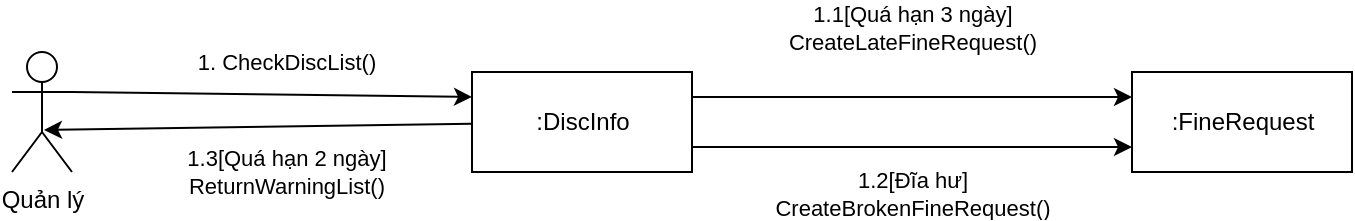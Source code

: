 <mxfile version="11.1.2" type="device"><diagram id="tHnXMxCgj3pM2iW6sdtk" name="Quản lý kiểm tra đĩa"><mxGraphModel dx="1422" dy="715" grid="1" gridSize="10" guides="1" tooltips="1" connect="1" arrows="1" fold="1" page="1" pageScale="1" pageWidth="827" pageHeight="1169" math="0" shadow="0"><root><mxCell id="0"/><mxCell id="1" parent="0"/><mxCell id="jFVyQy_kmQtij-Gqa6mX-4" value="1. CheckDiscList()" style="rounded=0;orthogonalLoop=1;jettySize=auto;html=1;entryX=0;entryY=0.25;entryDx=0;entryDy=0;exitX=1;exitY=0.333;exitDx=0;exitDy=0;exitPerimeter=0;" edge="1" parent="1" source="jFVyQy_kmQtij-Gqa6mX-1" target="jFVyQy_kmQtij-Gqa6mX-2"><mxGeometry x="0.066" y="16" relative="1" as="geometry"><mxPoint as="offset"/></mxGeometry></mxCell><mxCell id="jFVyQy_kmQtij-Gqa6mX-1" value="Quản lý" style="shape=umlActor;verticalLabelPosition=bottom;labelBackgroundColor=#ffffff;verticalAlign=top;html=1;" vertex="1" parent="1"><mxGeometry x="110" y="200" width="30" height="60" as="geometry"/></mxCell><mxCell id="jFVyQy_kmQtij-Gqa6mX-6" value="1.1[Quá hạn 3 ngày]&lt;br&gt;CreateLateFineRequest()" style="edgeStyle=none;rounded=0;orthogonalLoop=1;jettySize=auto;html=1;exitX=1;exitY=0.25;exitDx=0;exitDy=0;entryX=0;entryY=0.25;entryDx=0;entryDy=0;" edge="1" parent="1" source="jFVyQy_kmQtij-Gqa6mX-2" target="jFVyQy_kmQtij-Gqa6mX-3"><mxGeometry y="35" relative="1" as="geometry"><mxPoint as="offset"/></mxGeometry></mxCell><mxCell id="jFVyQy_kmQtij-Gqa6mX-8" value="1.3[Quá hạn 2 ngày]&lt;br&gt;ReturnWarningList()" style="edgeStyle=none;rounded=0;orthogonalLoop=1;jettySize=auto;html=1;entryX=0.533;entryY=0.65;entryDx=0;entryDy=0;entryPerimeter=0;" edge="1" parent="1" source="jFVyQy_kmQtij-Gqa6mX-2" target="jFVyQy_kmQtij-Gqa6mX-1"><mxGeometry x="-0.126" y="23" relative="1" as="geometry"><mxPoint as="offset"/></mxGeometry></mxCell><mxCell id="jFVyQy_kmQtij-Gqa6mX-9" value="1.2[Đĩa hư]&lt;br&gt;CreateBrokenFineRequest()" style="edgeStyle=none;rounded=0;orthogonalLoop=1;jettySize=auto;html=1;exitX=1;exitY=0.75;exitDx=0;exitDy=0;entryX=0;entryY=0.75;entryDx=0;entryDy=0;" edge="1" parent="1" source="jFVyQy_kmQtij-Gqa6mX-2" target="jFVyQy_kmQtij-Gqa6mX-3"><mxGeometry y="-22" relative="1" as="geometry"><mxPoint y="1" as="offset"/></mxGeometry></mxCell><mxCell id="jFVyQy_kmQtij-Gqa6mX-2" value=":DiscInfo" style="html=1;" vertex="1" parent="1"><mxGeometry x="340" y="210" width="110" height="50" as="geometry"/></mxCell><mxCell id="jFVyQy_kmQtij-Gqa6mX-3" value=":FineRequest" style="html=1;" vertex="1" parent="1"><mxGeometry x="670" y="210" width="110" height="50" as="geometry"/></mxCell></root></mxGraphModel></diagram><diagram id="8VVpAqJmJWthYEcyqhU8" name="Khách hàng trả đĩa"><mxGraphModel dx="1422" dy="715" grid="1" gridSize="10" guides="1" tooltips="1" connect="1" arrows="1" fold="1" page="1" pageScale="1" pageWidth="827" pageHeight="1169" math="0" shadow="0"><root><mxCell id="-sB3ANZJoYzzh9ZtacYg-0"/><mxCell id="-sB3ANZJoYzzh9ZtacYg-1" parent="-sB3ANZJoYzzh9ZtacYg-0"/><mxCell id="-sB3ANZJoYzzh9ZtacYg-5" value="1.ReturnDisc()" style="edgeStyle=none;rounded=0;orthogonalLoop=1;jettySize=auto;html=1;" edge="1" parent="-sB3ANZJoYzzh9ZtacYg-1" source="-sB3ANZJoYzzh9ZtacYg-2" target="-sB3ANZJoYzzh9ZtacYg-3"><mxGeometry x="0.011" y="15" relative="1" as="geometry"><mxPoint as="offset"/></mxGeometry></mxCell><mxCell id="-sB3ANZJoYzzh9ZtacYg-2" value="Khách hàng" style="shape=umlActor;verticalLabelPosition=bottom;labelBackgroundColor=#ffffff;verticalAlign=top;html=1;" vertex="1" parent="-sB3ANZJoYzzh9ZtacYg-1"><mxGeometry x="150" y="225" width="30" height="60" as="geometry"/></mxCell><mxCell id="-sB3ANZJoYzzh9ZtacYg-6" value="1.1[Quá hạn]&lt;br&gt;CreatePaymentInfo(fine)" style="edgeStyle=none;rounded=0;orthogonalLoop=1;jettySize=auto;html=1;exitX=1;exitY=0.25;exitDx=0;exitDy=0;entryX=0;entryY=0.25;entryDx=0;entryDy=0;" edge="1" parent="-sB3ANZJoYzzh9ZtacYg-1" source="-sB3ANZJoYzzh9ZtacYg-3" target="-sB3ANZJoYzzh9ZtacYg-4"><mxGeometry x="-0.015" y="23" relative="1" as="geometry"><mxPoint y="1" as="offset"/></mxGeometry></mxCell><mxCell id="-sB3ANZJoYzzh9ZtacYg-7" value="1.2[Đúng hạn]&lt;br&gt;CreatePaymentInfo()" style="edgeStyle=none;rounded=0;orthogonalLoop=1;jettySize=auto;html=1;entryX=0;entryY=0.75;entryDx=0;entryDy=0;exitX=1;exitY=0.75;exitDx=0;exitDy=0;" edge="1" parent="-sB3ANZJoYzzh9ZtacYg-1" source="-sB3ANZJoYzzh9ZtacYg-3" target="-sB3ANZJoYzzh9ZtacYg-4"><mxGeometry x="-0.015" y="-22" relative="1" as="geometry"><mxPoint y="1" as="offset"/></mxGeometry></mxCell><mxCell id="-sB3ANZJoYzzh9ZtacYg-3" value=":DiscInfo" style="html=1;" vertex="1" parent="-sB3ANZJoYzzh9ZtacYg-1"><mxGeometry x="358" y="230" width="110" height="50" as="geometry"/></mxCell><mxCell id="-sB3ANZJoYzzh9ZtacYg-4" value=":PaymentInfo" style="html=1;" vertex="1" parent="-sB3ANZJoYzzh9ZtacYg-1"><mxGeometry x="675" y="230" width="110" height="50" as="geometry"/></mxCell></root></mxGraphModel></diagram></mxfile>